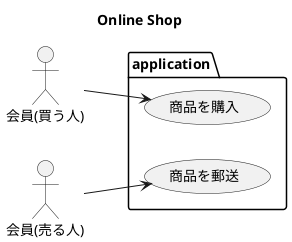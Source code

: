 @startuml
title Online Shop

left to right direction

actor "会員(買う人)" as buyer
actor "会員(売る人)" as seller

package application {
    usecase "商品を購入" as buy
    usecase "商品を郵送" as deliver
}

buyer --> buy
seller --> deliver

@enduml
